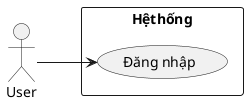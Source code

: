 @startuml
left to right direction

actor User as User

rectangle Hệthống {
  usecase "Đăng nhập" as Login
}

User --> Login 

@enduml